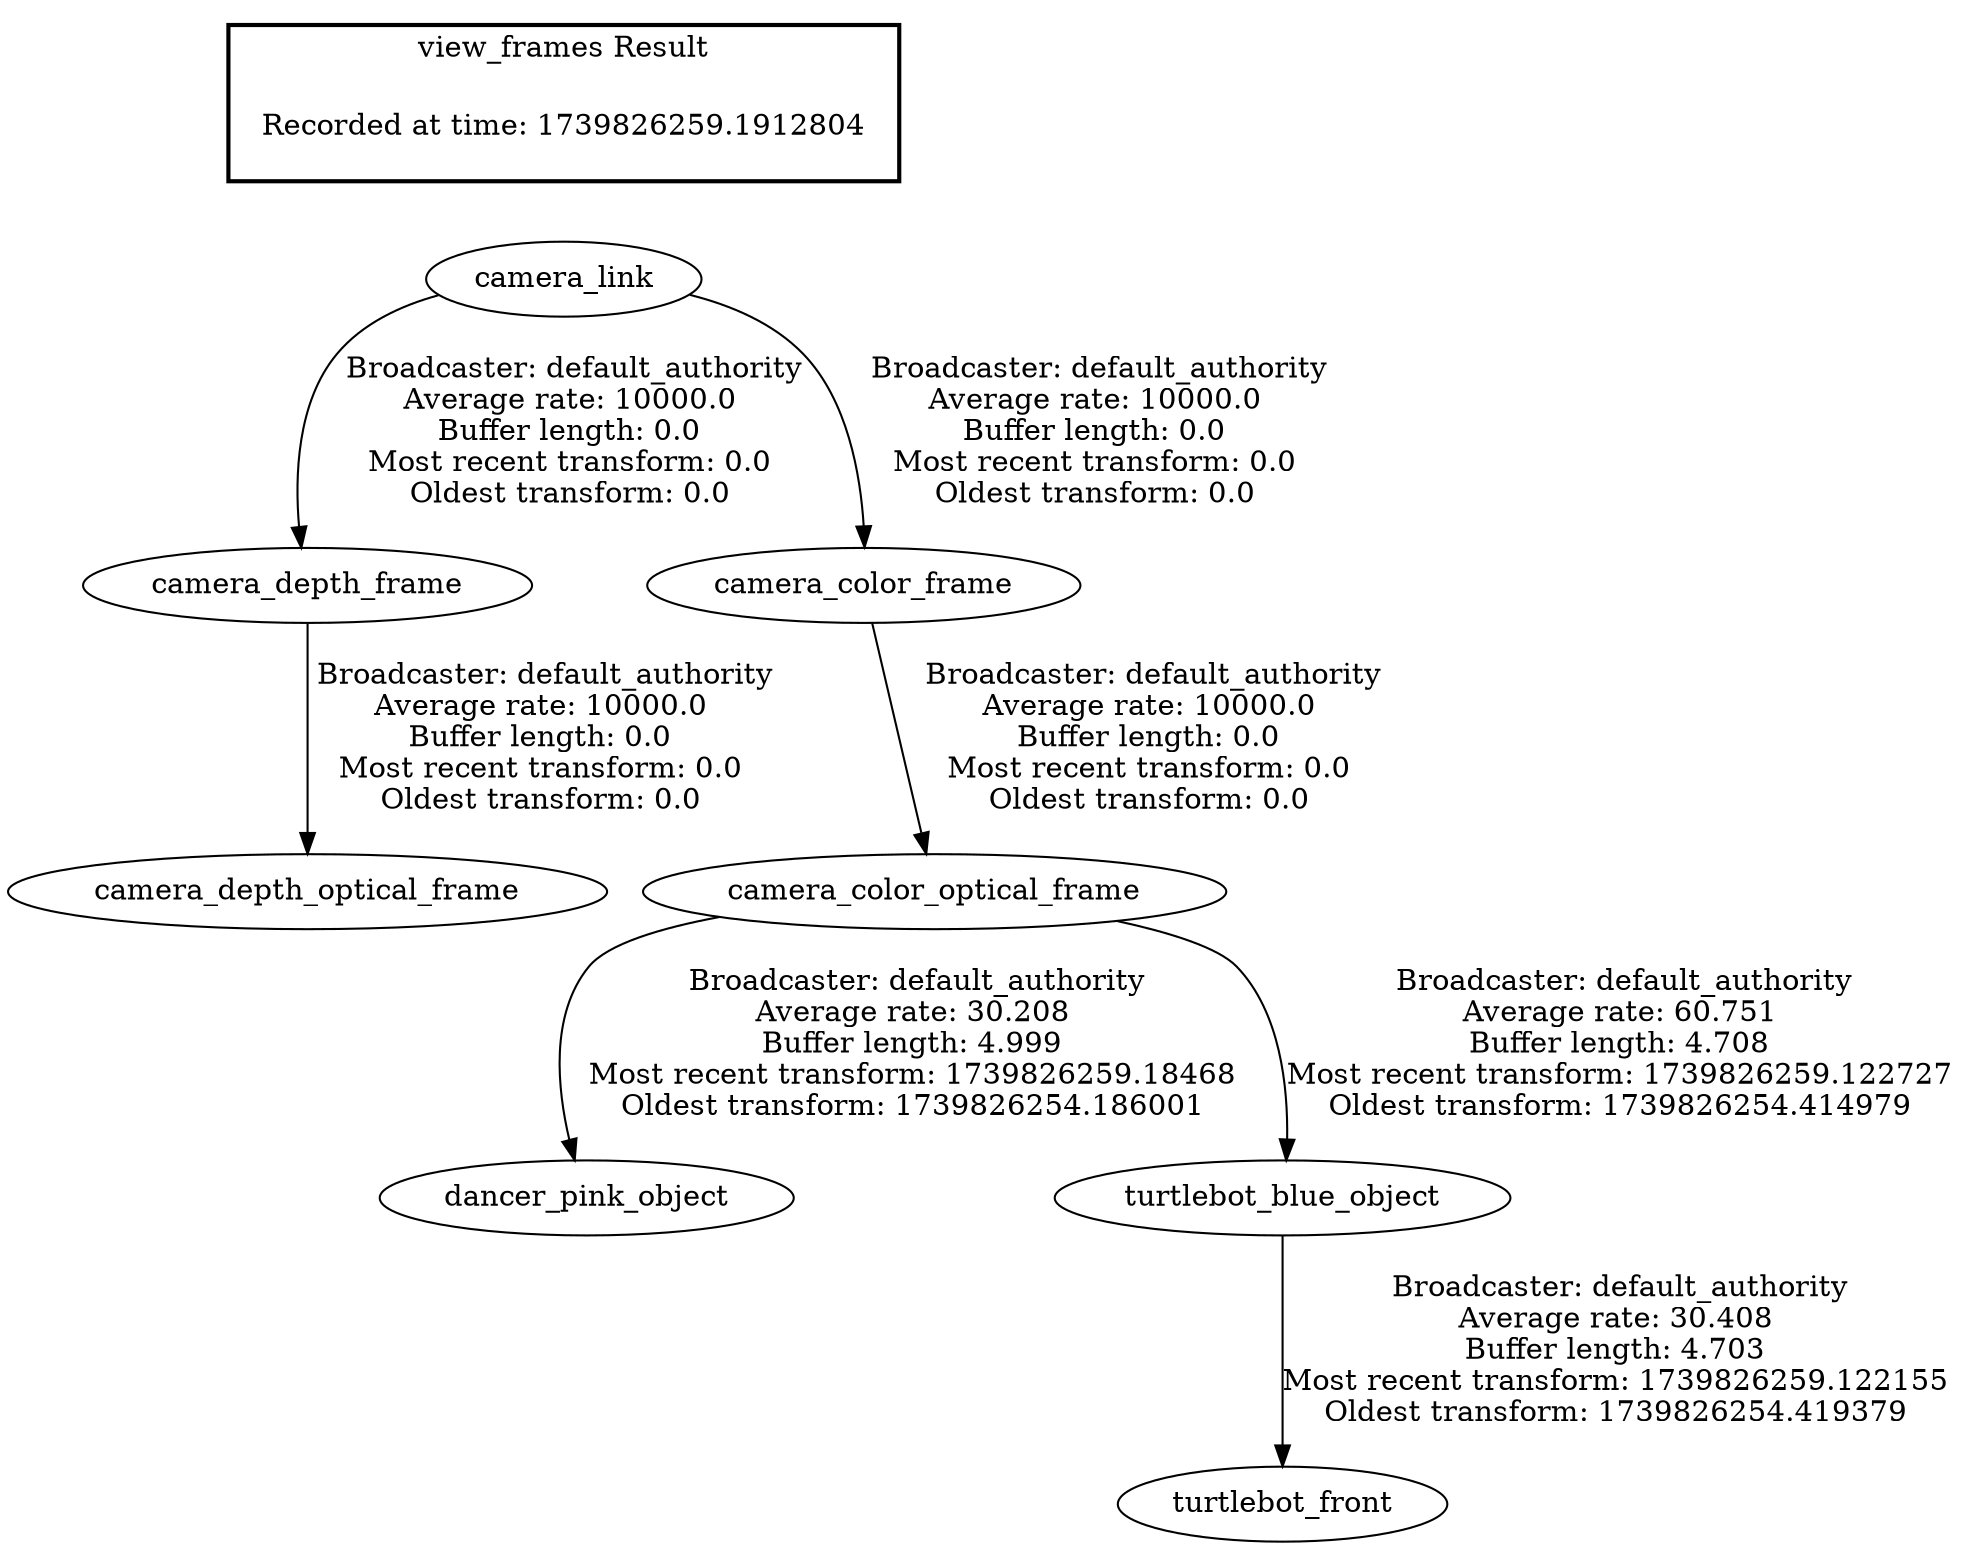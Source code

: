 digraph G {
"camera_link" -> "camera_depth_frame"[label=" Broadcaster: default_authority\nAverage rate: 10000.0\nBuffer length: 0.0\nMost recent transform: 0.0\nOldest transform: 0.0\n"];
"camera_depth_frame" -> "camera_depth_optical_frame"[label=" Broadcaster: default_authority\nAverage rate: 10000.0\nBuffer length: 0.0\nMost recent transform: 0.0\nOldest transform: 0.0\n"];
"camera_link" -> "camera_color_frame"[label=" Broadcaster: default_authority\nAverage rate: 10000.0\nBuffer length: 0.0\nMost recent transform: 0.0\nOldest transform: 0.0\n"];
"camera_color_frame" -> "camera_color_optical_frame"[label=" Broadcaster: default_authority\nAverage rate: 10000.0\nBuffer length: 0.0\nMost recent transform: 0.0\nOldest transform: 0.0\n"];
"camera_color_optical_frame" -> "dancer_pink_object"[label=" Broadcaster: default_authority\nAverage rate: 30.208\nBuffer length: 4.999\nMost recent transform: 1739826259.18468\nOldest transform: 1739826254.186001\n"];
"camera_color_optical_frame" -> "turtlebot_blue_object"[label=" Broadcaster: default_authority\nAverage rate: 60.751\nBuffer length: 4.708\nMost recent transform: 1739826259.122727\nOldest transform: 1739826254.414979\n"];
"turtlebot_blue_object" -> "turtlebot_front"[label=" Broadcaster: default_authority\nAverage rate: 30.408\nBuffer length: 4.703\nMost recent transform: 1739826259.122155\nOldest transform: 1739826254.419379\n"];
edge [style=invis];
 subgraph cluster_legend { style=bold; color=black; label ="view_frames Result";
"Recorded at time: 1739826259.1912804"[ shape=plaintext ] ;
}->"camera_link";
}